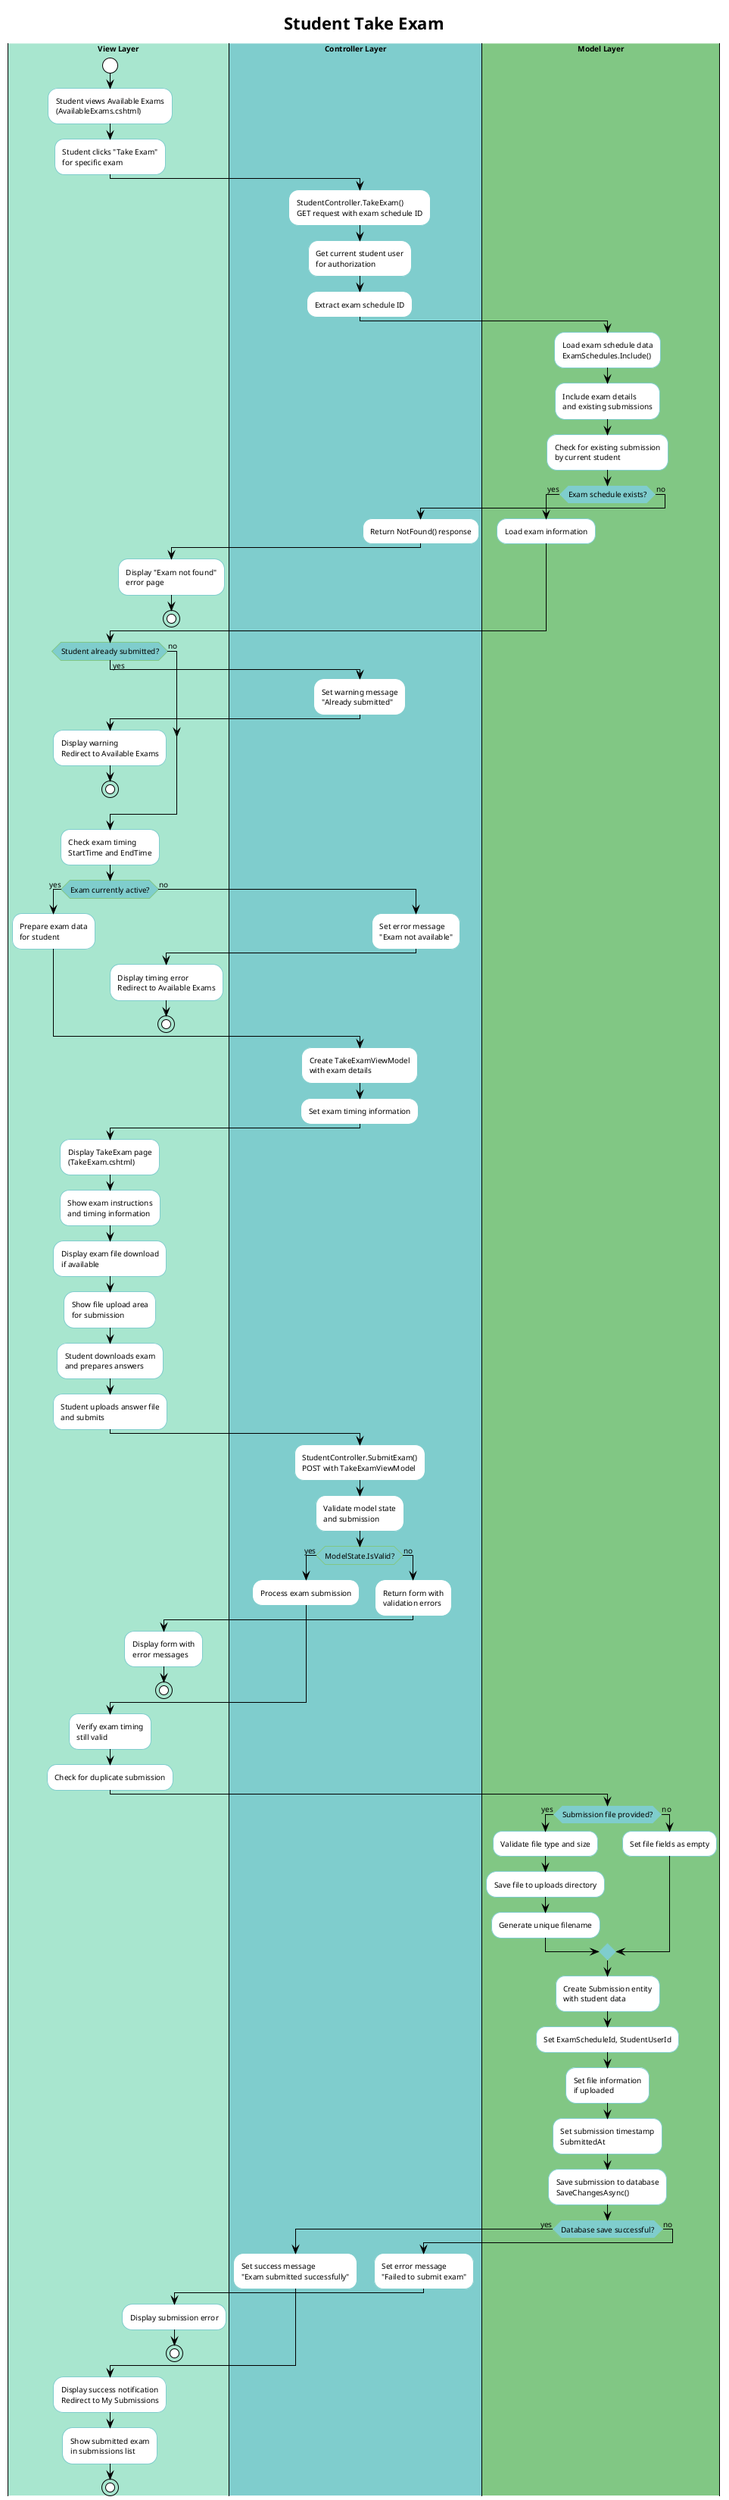 @startuml Student_TakeExam_MVC
!theme plain

skinparam backgroundColor white
skinparam defaultFontName "Arial"
skinparam defaultFontSize 10

skinparam activity {
    BackgroundColor white
    BorderColor #7fcdcd
    FontColor black
    FontSize 10
}

skinparam activityStart {
    BackgroundColor #81c784
    BorderColor #7fcdcd
}

skinparam activityEnd {
    BackgroundColor #81c784
    BorderColor #7fcdcd
}

skinparam activityDiamond {
    BackgroundColor #7fcdcd
    BorderColor #81c784
    FontColor black
}

title **Student Take Exam**

|#a8e6cf|**View Layer**|
start
:Student views Available Exams\n(AvailableExams.cshtml);
:Student clicks "Take Exam"\nfor specific exam;

|#7fcdcd|**Controller Layer**|
:StudentController.TakeExam()\nGET request with exam schedule ID;
:Get current student user\nfor authorization;
:Extract exam schedule ID;

|#81c784|**Model Layer**|
:Load exam schedule data\nExamSchedules.Include();
:Include exam details\nand existing submissions;
:Check for existing submission\nby current student;

if (Exam schedule exists?) then (yes)
  :Load exam information;
else (no)
  |#7fcdcd|**Controller Layer**|
  :Return NotFound() response;
  |#a8e6cf|**View Layer**|
  :Display "Exam not found"\nerror page;
  stop
endif

if (Student already submitted?) then (yes)
  |#7fcdcd|**Controller Layer**|
  :Set warning message\n"Already submitted";
  |#a8e6cf|**View Layer**|
  :Display warning\nRedirect to Available Exams;
  stop
else (no)
endif

:Check exam timing\nStartTime and EndTime;

if (Exam currently active?) then (yes)
  :Prepare exam data\nfor student;
else (no)
  |#7fcdcd|**Controller Layer**|
  :Set error message\n"Exam not available";
  |#a8e6cf|**View Layer**|
  :Display timing error\nRedirect to Available Exams;
  stop
endif

|#7fcdcd|**Controller Layer**|
:Create TakeExamViewModel\nwith exam details;
:Set exam timing information;

|#a8e6cf|**View Layer**|
:Display TakeExam page\n(TakeExam.cshtml);
:Show exam instructions\nand timing information;
:Display exam file download\nif available;
:Show file upload area\nfor submission;
:Student downloads exam\nand prepares answers;
:Student uploads answer file\nand submits;

|#7fcdcd|**Controller Layer**|
:StudentController.SubmitExam()\nPOST with TakeExamViewModel;
:Validate model state\nand submission;

if (ModelState.IsValid?) then (yes)
  :Process exam submission;
else (no)
  :Return form with\nvalidation errors;
  |#a8e6cf|**View Layer**|
  :Display form with\nerror messages;
  stop
endif

:Verify exam timing\nstill valid;
:Check for duplicate submission;

|#81c784|**Model Layer**|
if (Submission file provided?) then (yes)
  :Validate file type and size;
  :Save file to uploads directory;
  :Generate unique filename;
else (no)
  :Set file fields as empty;
endif

:Create Submission entity\nwith student data;
:Set ExamScheduleId, StudentUserId;
:Set file information\nif uploaded;
:Set submission timestamp\nSubmittedAt;
:Save submission to database\nSaveChangesAsync();

if (Database save successful?) then (yes)
  |#7fcdcd|**Controller Layer**|
  :Set success message\n"Exam submitted successfully";
else (no)
  |#7fcdcd|**Controller Layer**|
  :Set error message\n"Failed to submit exam";
  |#a8e6cf|**View Layer**|
  :Display submission error;
  stop
endif

|#a8e6cf|**View Layer**|
:Display success notification\nRedirect to My Submissions;
:Show submitted exam\nin submissions list;
stop

@enduml
